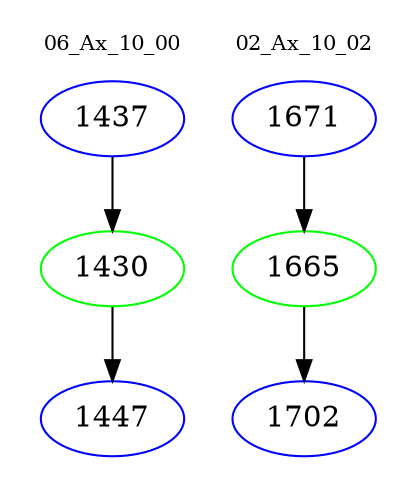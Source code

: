 digraph{
subgraph cluster_0 {
color = white
label = "06_Ax_10_00";
fontsize=10;
T0_1437 [label="1437", color="blue"]
T0_1437 -> T0_1430 [color="black"]
T0_1430 [label="1430", color="green"]
T0_1430 -> T0_1447 [color="black"]
T0_1447 [label="1447", color="blue"]
}
subgraph cluster_1 {
color = white
label = "02_Ax_10_02";
fontsize=10;
T1_1671 [label="1671", color="blue"]
T1_1671 -> T1_1665 [color="black"]
T1_1665 [label="1665", color="green"]
T1_1665 -> T1_1702 [color="black"]
T1_1702 [label="1702", color="blue"]
}
}
